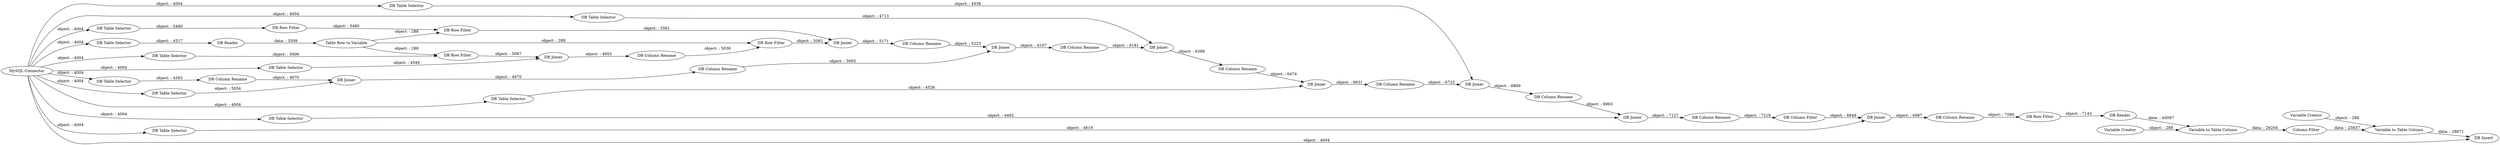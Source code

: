 digraph {
	"-7717498797670656412_142" [label="Variable Creator"]
	"-7717498797670656412_79" [label="DB Column Rename"]
	"-7717498797670656412_68" [label="DB Column Rename"]
	"-7717498797670656412_74" [label="DB Column Rename"]
	"-7717498797670656412_131" [label="DB Table Selector"]
	"-7717498797670656412_143" [label="Variable to Table Column"]
	"-7717498797670656412_67" [label="DB Column Rename"]
	"-7717498797670656412_59" [label="DB Row Filter"]
	"-7717498797670656412_137" [label="DB Row Filter"]
	"-7717498797670656412_32" [label="DB Table Selector"]
	"-7717498797670656412_33" [label="DB Table Selector"]
	"-7717498797670656412_80" [label="DB Reader"]
	"-7717498797670656412_35" [label="DB Table Selector"]
	"-7717498797670656412_133" [label="Table Row to Variable"]
	"-7717498797670656412_76" [label="DB Joiner"]
	"-7717498797670656412_78" [label="DB Column Filter"]
	"-7717498797670656412_65" [label="DB Column Rename"]
	"-7717498797670656412_144" [label="Column Filter"]
	"-7717498797670656412_73" [label="DB Column Rename"]
	"-7717498797670656412_64" [label="DB Joiner"]
	"-7717498797670656412_63" [label="DB Joiner"]
	"-7717498797670656412_62" [label="DB Table Selector"]
	"-7717498797670656412_66" [label="DB Column Rename"]
	"-7717498797670656412_81" [label="DB Insert"]
	"-7717498797670656412_89" [label="Variable Creator"]
	"-7717498797670656412_45" [label="DB Table Selector"]
	"-7717498797670656412_37" [label="DB Table Selector"]
	"-7717498797670656412_134" [label="DB Reader"]
	"-7717498797670656412_75" [label="DB Column Rename"]
	"-7717498797670656412_71" [label="MySQL Connector"]
	"-7717498797670656412_36" [label="DB Table Selector"]
	"-7717498797670656412_77" [label="DB Column Rename"]
	"-7717498797670656412_82" [label="DB Table Selector"]
	"-7717498797670656412_85" [label="DB Table Selector"]
	"-7717498797670656412_83" [label="DB Joiner"]
	"-7717498797670656412_138" [label="DB Row Filter"]
	"-7717498797670656412_69" [label="DB Joiner"]
	"-7717498797670656412_88" [label="DB Row Filter"]
	"-7717498797670656412_61" [label="DB Joiner"]
	"-7717498797670656412_87" [label="DB Column Rename"]
	"-7717498797670656412_70" [label="DB Joiner"]
	"-7717498797670656412_42" [label="DB Table Selector"]
	"-7717498797670656412_90" [label="Variable to Table Column"]
	"-7717498797670656412_86" [label="DB Joiner"]
	"-7717498797670656412_31" [label="DB Joiner"]
	"-7717498797670656412_139" [label="DB Row Filter"]
	"-7717498797670656412_62" -> "-7717498797670656412_74" [label="object: : 4593"]
	"-7717498797670656412_31" -> "-7717498797670656412_65" [label="object: : 5171"]
	"-7717498797670656412_75" -> "-7717498797670656412_76" [label="object: : 6963"]
	"-7717498797670656412_80" -> "-7717498797670656412_90" [label="data: : 40097"]
	"-7717498797670656412_144" -> "-7717498797670656412_143" [label="data: : 23837"]
	"-7717498797670656412_142" -> "-7717498797670656412_143" [label="object: : 288"]
	"-7717498797670656412_78" -> "-7717498797670656412_83" [label="object: : 6848"]
	"-7717498797670656412_79" -> "-7717498797670656412_88" [label="object: : 7090"]
	"-7717498797670656412_71" -> "-7717498797670656412_45" [label="object: : 4004"]
	"-7717498797670656412_71" -> "-7717498797670656412_37" [label="object: : 4004"]
	"-7717498797670656412_87" -> "-7717498797670656412_138" [label="object: : 5036"]
	"-7717498797670656412_71" -> "-7717498797670656412_81" [label="object: : 4004"]
	"-7717498797670656412_133" -> "-7717498797670656412_137" [label="object: : 288"]
	"-7717498797670656412_71" -> "-7717498797670656412_36" [label="object: : 4004"]
	"-7717498797670656412_67" -> "-7717498797670656412_64" [label="object: : 6181"]
	"-7717498797670656412_71" -> "-7717498797670656412_42" [label="object: : 4004"]
	"-7717498797670656412_71" -> "-7717498797670656412_35" [label="object: : 4004"]
	"-7717498797670656412_133" -> "-7717498797670656412_139" [label="object: : 288"]
	"-7717498797670656412_82" -> "-7717498797670656412_83" [label="object: : 4619"]
	"-7717498797670656412_33" -> "-7717498797670656412_139" [label="object: : 5006"]
	"-7717498797670656412_66" -> "-7717498797670656412_61" [label="object: : 5065"]
	"-7717498797670656412_90" -> "-7717498797670656412_144" [label="data: : 26204"]
	"-7717498797670656412_71" -> "-7717498797670656412_131" [label="object: : 4004"]
	"-7717498797670656412_139" -> "-7717498797670656412_86" [label="object: : 5087"]
	"-7717498797670656412_69" -> "-7717498797670656412_73" [label="object: : 6631"]
	"-7717498797670656412_68" -> "-7717498797670656412_69" [label="object: : 6474"]
	"-7717498797670656412_133" -> "-7717498797670656412_138" [label="object: : 288"]
	"-7717498797670656412_35" -> "-7717498797670656412_69" [label="object: : 4526"]
	"-7717498797670656412_89" -> "-7717498797670656412_90" [label="object: : 288"]
	"-7717498797670656412_64" -> "-7717498797670656412_68" [label="object: : 6389"]
	"-7717498797670656412_85" -> "-7717498797670656412_86" [label="object: : 4549"]
	"-7717498797670656412_61" -> "-7717498797670656412_67" [label="object: : 6107"]
	"-7717498797670656412_76" -> "-7717498797670656412_77" [label="object: : 7127"]
	"-7717498797670656412_137" -> "-7717498797670656412_31" [label="object: : 5561"]
	"-7717498797670656412_88" -> "-7717498797670656412_80" [label="object: : 7143"]
	"-7717498797670656412_36" -> "-7717498797670656412_64" [label="object: : 4713"]
	"-7717498797670656412_71" -> "-7717498797670656412_32" [label="object: : 4004"]
	"-7717498797670656412_32" -> "-7717498797670656412_59" [label="object: : 5480"]
	"-7717498797670656412_70" -> "-7717498797670656412_75" [label="object: : 6869"]
	"-7717498797670656412_65" -> "-7717498797670656412_61" [label="object: : 5223"]
	"-7717498797670656412_71" -> "-7717498797670656412_62" [label="object: : 4004"]
	"-7717498797670656412_59" -> "-7717498797670656412_137" [label="object: : 5480"]
	"-7717498797670656412_138" -> "-7717498797670656412_31" [label="object: : 5061"]
	"-7717498797670656412_74" -> "-7717498797670656412_63" [label="object: : 4670"]
	"-7717498797670656412_37" -> "-7717498797670656412_70" [label="object: : 4538"]
	"-7717498797670656412_77" -> "-7717498797670656412_78" [label="object: : 7219"]
	"-7717498797670656412_73" -> "-7717498797670656412_70" [label="object: : 6723"]
	"-7717498797670656412_143" -> "-7717498797670656412_81" [label="data: : 28671"]
	"-7717498797670656412_63" -> "-7717498797670656412_66" [label="object: : 4970"]
	"-7717498797670656412_71" -> "-7717498797670656412_85" [label="object: : 4004"]
	"-7717498797670656412_42" -> "-7717498797670656412_63" [label="object: : 5054"]
	"-7717498797670656412_131" -> "-7717498797670656412_134" [label="object: : 4317"]
	"-7717498797670656412_86" -> "-7717498797670656412_87" [label="object: : 4955"]
	"-7717498797670656412_71" -> "-7717498797670656412_82" [label="object: : 4004"]
	"-7717498797670656412_71" -> "-7717498797670656412_33" [label="object: : 4004"]
	"-7717498797670656412_134" -> "-7717498797670656412_133" [label="data: : 3309"]
	"-7717498797670656412_83" -> "-7717498797670656412_79" [label="object: : 6987"]
	"-7717498797670656412_45" -> "-7717498797670656412_76" [label="object: : 4492"]
	rankdir=LR
}

